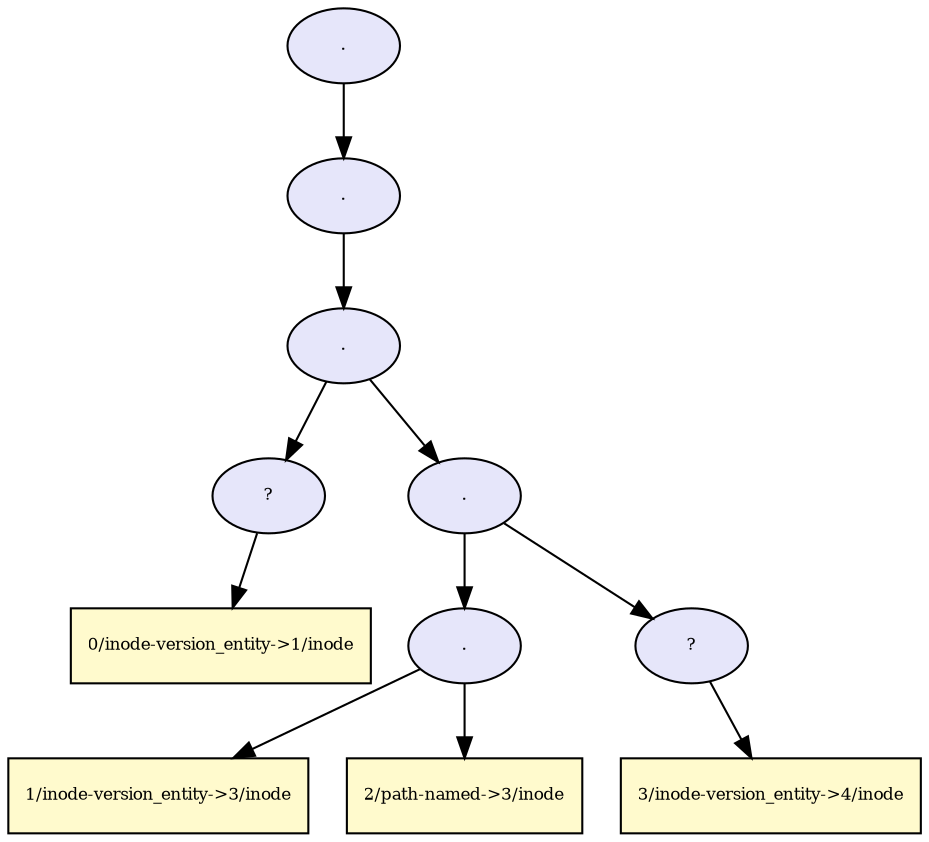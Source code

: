 digraph RGL__DirectedAdjacencyGraph {10[fontsize = 8,label = ".",shape = ellipse, fillcolor="#e6e6fa", style = filled]

10 -> 9[fontsize = 8, color="#000000"]

9[fontsize = 8,label = ".",shape = ellipse, fillcolor="#e6e6fa", style = filled]

9 -> 8[fontsize = 8, color="#000000"]

8[fontsize = 8,label = ".",shape = ellipse, fillcolor="#e6e6fa", style = filled]

8 -> 1[fontsize = 8, color="#000000"]

1[fontsize = 8,label = "?",shape = ellipse, fillcolor="#e6e6fa", style = filled]

1 -> 0[fontsize = 8, color="#000000"]

0[fontsize = 8,label = "0/inode-version_entity->1/inode",shape = rectangle, fillcolor="#fffacd", style = filled]

8 -> 7[fontsize = 8, color="#000000"]

7[fontsize = 8,label = ".",shape = ellipse, fillcolor="#e6e6fa", style = filled]

7 -> 4[fontsize = 8, color="#000000"]

4[fontsize = 8,label = ".",shape = ellipse, fillcolor="#e6e6fa", style = filled]

4 -> 2[fontsize = 8, color="#000000"]

2[fontsize = 8,label = "1/inode-version_entity->3/inode",shape = rectangle, fillcolor="#fffacd", style = filled]

4 -> 3[fontsize = 8, color="#000000"]

3[fontsize = 8,label = "2/path-named->3/inode",shape = rectangle, fillcolor="#fffacd", style = filled]

7 -> 6[fontsize = 8, color="#000000"]

6[fontsize = 8,label = "?",shape = ellipse, fillcolor="#e6e6fa", style = filled]

6 -> 5[fontsize = 8, color="#000000"]

5[fontsize = 8,label = "3/inode-version_entity->4/inode",shape = rectangle, fillcolor="#fffacd", style = filled]

}